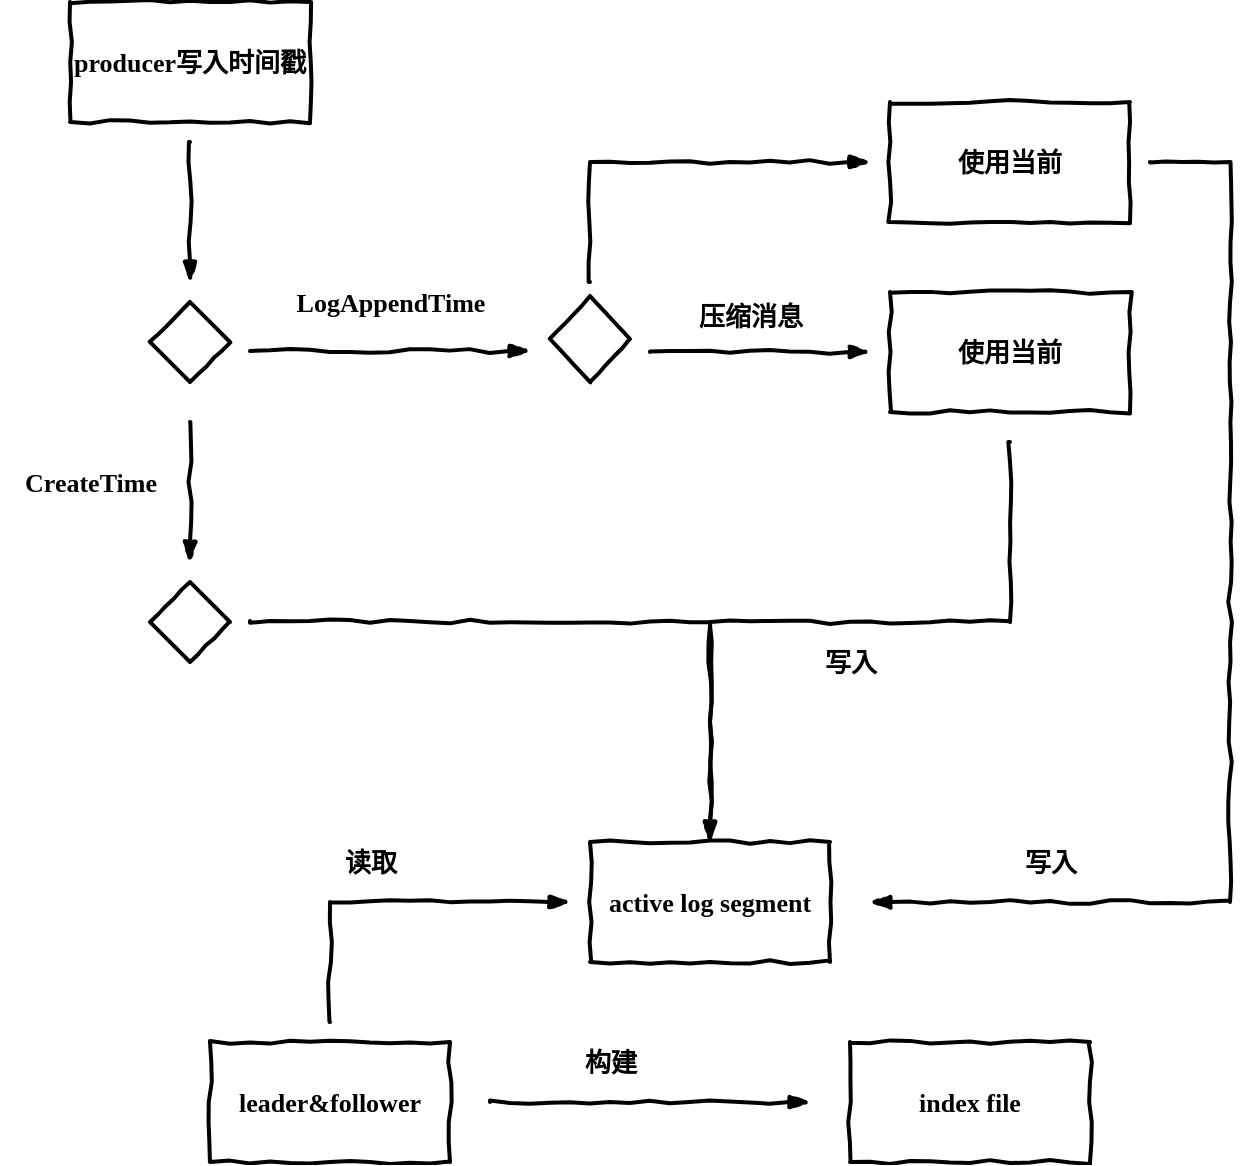 <mxfile version="12.9.3" type="device"><diagram id="C5RBs43oDa-KdzZeNtuy" name="Page-1"><mxGraphModel dx="1250" dy="887" grid="1" gridSize="10" guides="1" tooltips="1" connect="1" arrows="1" fold="1" page="1" pageScale="1" pageWidth="827" pageHeight="1169" math="0" shadow="0"><root><mxCell id="WIyWlLk6GJQsqaUBKTNV-0"/><mxCell id="WIyWlLk6GJQsqaUBKTNV-1" parent="WIyWlLk6GJQsqaUBKTNV-0"/><mxCell id="N5saQpMY3Z6EL7nr8CP--0" value="producer写入时间戳" style="html=1;whiteSpace=wrap;comic=1;strokeWidth=2;fontFamily=Comic Sans MS;fontStyle=1;fontSize=13;" vertex="1" parent="WIyWlLk6GJQsqaUBKTNV-1"><mxGeometry x="-90" y="80" width="120" height="60" as="geometry"/></mxCell><mxCell id="N5saQpMY3Z6EL7nr8CP--2" value="" style="rounded=0;comic=1;strokeWidth=2;endArrow=blockThin;html=1;fontFamily=Comic Sans MS;fontStyle=1;fontSize=13;" edge="1" parent="WIyWlLk6GJQsqaUBKTNV-1"><mxGeometry width="50" height="50" relative="1" as="geometry"><mxPoint x="-30" y="150" as="sourcePoint"/><mxPoint x="-30" y="220" as="targetPoint"/></mxGeometry></mxCell><mxCell id="N5saQpMY3Z6EL7nr8CP--6" value="" style="rhombus;html=1;align=center;whiteSpace=wrap;comic=1;strokeWidth=2;fontFamily=Comic Sans MS;fontStyle=1;fontSize=13;" vertex="1" parent="WIyWlLk6GJQsqaUBKTNV-1"><mxGeometry x="-50" y="230" width="40" height="40" as="geometry"/></mxCell><mxCell id="N5saQpMY3Z6EL7nr8CP--7" value="" style="rounded=0;comic=1;strokeWidth=2;endArrow=blockThin;html=1;fontFamily=Comic Sans MS;fontStyle=1;fontSize=13;" edge="1" parent="WIyWlLk6GJQsqaUBKTNV-1"><mxGeometry width="50" height="50" relative="1" as="geometry"><mxPoint y="254.5" as="sourcePoint"/><mxPoint x="140" y="254.5" as="targetPoint"/></mxGeometry></mxCell><mxCell id="N5saQpMY3Z6EL7nr8CP--8" value="" style="rounded=0;comic=1;strokeWidth=2;endArrow=blockThin;html=1;fontFamily=Comic Sans MS;fontStyle=1;fontSize=13;" edge="1" parent="WIyWlLk6GJQsqaUBKTNV-1"><mxGeometry width="50" height="50" relative="1" as="geometry"><mxPoint x="-30" y="290" as="sourcePoint"/><mxPoint x="-30" y="360" as="targetPoint"/></mxGeometry></mxCell><mxCell id="N5saQpMY3Z6EL7nr8CP--9" value="CreateTime" style="text;html=1;align=center;verticalAlign=middle;resizable=0;points=[];autosize=1;fontFamily=Comic Sans MS;fontStyle=1;fontSize=13;" vertex="1" parent="WIyWlLk6GJQsqaUBKTNV-1"><mxGeometry x="-125" y="310" width="90" height="20" as="geometry"/></mxCell><mxCell id="N5saQpMY3Z6EL7nr8CP--10" value="LogAppendTime" style="text;html=1;align=center;verticalAlign=middle;resizable=0;points=[];autosize=1;fontFamily=Comic Sans MS;fontStyle=1;fontSize=13;" vertex="1" parent="WIyWlLk6GJQsqaUBKTNV-1"><mxGeometry x="15" y="220" width="110" height="20" as="geometry"/></mxCell><mxCell id="N5saQpMY3Z6EL7nr8CP--12" value="" style="rhombus;html=1;align=center;whiteSpace=wrap;comic=1;strokeWidth=2;fontFamily=Comic Sans MS;fontStyle=1;fontSize=13;" vertex="1" parent="WIyWlLk6GJQsqaUBKTNV-1"><mxGeometry x="150" y="227" width="40" height="43" as="geometry"/></mxCell><mxCell id="N5saQpMY3Z6EL7nr8CP--13" value="" style="rounded=0;comic=1;strokeWidth=2;endArrow=blockThin;html=1;fontFamily=Comic Sans MS;fontStyle=1;fontSize=13;" edge="1" parent="WIyWlLk6GJQsqaUBKTNV-1"><mxGeometry width="50" height="50" relative="1" as="geometry"><mxPoint x="200" y="255" as="sourcePoint"/><mxPoint x="310" y="255" as="targetPoint"/></mxGeometry></mxCell><mxCell id="N5saQpMY3Z6EL7nr8CP--14" value="压缩消息" style="text;html=1;align=center;verticalAlign=middle;resizable=0;points=[];autosize=1;fontFamily=Comic Sans MS;fontStyle=1;fontSize=13;" vertex="1" parent="WIyWlLk6GJQsqaUBKTNV-1"><mxGeometry x="215" y="227" width="70" height="20" as="geometry"/></mxCell><mxCell id="N5saQpMY3Z6EL7nr8CP--15" value="" style="rounded=0;comic=1;strokeWidth=2;endArrow=blockThin;html=1;fontFamily=Comic Sans MS;fontStyle=1;fontSize=13;" edge="1" parent="WIyWlLk6GJQsqaUBKTNV-1"><mxGeometry width="50" height="50" relative="1" as="geometry"><mxPoint x="170" y="220" as="sourcePoint"/><mxPoint x="310" y="160" as="targetPoint"/><Array as="points"><mxPoint x="170" y="160"/></Array></mxGeometry></mxCell><mxCell id="N5saQpMY3Z6EL7nr8CP--16" value="使用当前" style="html=1;whiteSpace=wrap;comic=1;strokeWidth=2;fontFamily=Comic Sans MS;fontStyle=1;fontSize=13;" vertex="1" parent="WIyWlLk6GJQsqaUBKTNV-1"><mxGeometry x="320" y="130" width="120" height="60" as="geometry"/></mxCell><mxCell id="N5saQpMY3Z6EL7nr8CP--17" value="使用当前" style="html=1;whiteSpace=wrap;comic=1;strokeWidth=2;fontFamily=Comic Sans MS;fontStyle=1;fontSize=13;" vertex="1" parent="WIyWlLk6GJQsqaUBKTNV-1"><mxGeometry x="320" y="225" width="120" height="60" as="geometry"/></mxCell><mxCell id="N5saQpMY3Z6EL7nr8CP--21" value="" style="rhombus;html=1;align=center;whiteSpace=wrap;comic=1;strokeWidth=2;fontFamily=Comic Sans MS;fontStyle=1;fontSize=13;" vertex="1" parent="WIyWlLk6GJQsqaUBKTNV-1"><mxGeometry x="-50" y="370" width="40" height="40" as="geometry"/></mxCell><mxCell id="N5saQpMY3Z6EL7nr8CP--24" value="" style="rounded=0;comic=1;strokeWidth=2;endArrow=blockThin;html=1;fontFamily=Comic Sans MS;fontStyle=1;fontSize=13;" edge="1" parent="WIyWlLk6GJQsqaUBKTNV-1"><mxGeometry width="50" height="50" relative="1" as="geometry"><mxPoint y="389.5" as="sourcePoint"/><mxPoint x="230" y="500" as="targetPoint"/><Array as="points"><mxPoint x="230" y="390"/></Array></mxGeometry></mxCell><mxCell id="N5saQpMY3Z6EL7nr8CP--25" value="" style="rounded=0;comic=1;strokeWidth=2;endArrow=blockThin;html=1;fontFamily=Comic Sans MS;fontStyle=1;fontSize=13;" edge="1" parent="WIyWlLk6GJQsqaUBKTNV-1"><mxGeometry width="50" height="50" relative="1" as="geometry"><mxPoint x="380" y="300" as="sourcePoint"/><mxPoint x="230" y="500" as="targetPoint"/><Array as="points"><mxPoint x="380" y="390"/><mxPoint x="230" y="390"/></Array></mxGeometry></mxCell><mxCell id="N5saQpMY3Z6EL7nr8CP--28" value="写入" style="text;html=1;align=center;verticalAlign=middle;resizable=0;points=[];autosize=1;fontFamily=Comic Sans MS;fontStyle=1;fontSize=13;" vertex="1" parent="WIyWlLk6GJQsqaUBKTNV-1"><mxGeometry x="280" y="400" width="40" height="20" as="geometry"/></mxCell><mxCell id="N5saQpMY3Z6EL7nr8CP--29" value="" style="rounded=0;comic=1;strokeWidth=2;endArrow=blockThin;html=1;fontFamily=Comic Sans MS;fontStyle=1;fontSize=13;" edge="1" parent="WIyWlLk6GJQsqaUBKTNV-1"><mxGeometry width="50" height="50" relative="1" as="geometry"><mxPoint x="450" y="160" as="sourcePoint"/><mxPoint x="310" y="530" as="targetPoint"/><Array as="points"><mxPoint x="490" y="160"/><mxPoint x="490" y="530"/></Array></mxGeometry></mxCell><mxCell id="N5saQpMY3Z6EL7nr8CP--32" value="active log segment" style="html=1;whiteSpace=wrap;comic=1;strokeWidth=2;fontFamily=Comic Sans MS;fontStyle=1;fontSize=13;" vertex="1" parent="WIyWlLk6GJQsqaUBKTNV-1"><mxGeometry x="170" y="500" width="120" height="60" as="geometry"/></mxCell><mxCell id="N5saQpMY3Z6EL7nr8CP--33" value="写入" style="text;html=1;align=center;verticalAlign=middle;resizable=0;points=[];autosize=1;fontFamily=Comic Sans MS;fontStyle=1;fontSize=13;" vertex="1" parent="WIyWlLk6GJQsqaUBKTNV-1"><mxGeometry x="380" y="500" width="40" height="20" as="geometry"/></mxCell><mxCell id="N5saQpMY3Z6EL7nr8CP--34" value="leader&amp;amp;follower" style="html=1;whiteSpace=wrap;comic=1;strokeWidth=2;fontFamily=Comic Sans MS;fontStyle=1;fontSize=13;" vertex="1" parent="WIyWlLk6GJQsqaUBKTNV-1"><mxGeometry x="-20" y="600" width="120" height="60" as="geometry"/></mxCell><mxCell id="N5saQpMY3Z6EL7nr8CP--36" value="index file" style="html=1;whiteSpace=wrap;comic=1;strokeWidth=2;fontFamily=Comic Sans MS;fontStyle=1;fontSize=13;" vertex="1" parent="WIyWlLk6GJQsqaUBKTNV-1"><mxGeometry x="300" y="600" width="120" height="60" as="geometry"/></mxCell><mxCell id="N5saQpMY3Z6EL7nr8CP--37" value="" style="rounded=0;comic=1;strokeWidth=2;endArrow=blockThin;html=1;fontFamily=Comic Sans MS;fontStyle=1;fontSize=13;" edge="1" parent="WIyWlLk6GJQsqaUBKTNV-1"><mxGeometry width="50" height="50" relative="1" as="geometry"><mxPoint x="40" y="590" as="sourcePoint"/><mxPoint x="160" y="530" as="targetPoint"/><Array as="points"><mxPoint x="40" y="530"/></Array></mxGeometry></mxCell><mxCell id="N5saQpMY3Z6EL7nr8CP--38" value="" style="rounded=0;comic=1;strokeWidth=2;endArrow=blockThin;html=1;fontFamily=Comic Sans MS;fontStyle=1;fontSize=13;" edge="1" parent="WIyWlLk6GJQsqaUBKTNV-1"><mxGeometry width="50" height="50" relative="1" as="geometry"><mxPoint x="120" y="630" as="sourcePoint"/><mxPoint x="280" y="630" as="targetPoint"/></mxGeometry></mxCell><mxCell id="N5saQpMY3Z6EL7nr8CP--39" value="读取" style="text;html=1;align=center;verticalAlign=middle;resizable=0;points=[];autosize=1;fontFamily=Comic Sans MS;fontStyle=1;fontSize=13;" vertex="1" parent="WIyWlLk6GJQsqaUBKTNV-1"><mxGeometry x="40" y="500" width="40" height="20" as="geometry"/></mxCell><mxCell id="N5saQpMY3Z6EL7nr8CP--42" value="构建" style="text;html=1;align=center;verticalAlign=middle;resizable=0;points=[];autosize=1;fontFamily=Comic Sans MS;fontStyle=1;fontSize=13;" vertex="1" parent="WIyWlLk6GJQsqaUBKTNV-1"><mxGeometry x="160" y="600" width="40" height="20" as="geometry"/></mxCell></root></mxGraphModel></diagram></mxfile>
